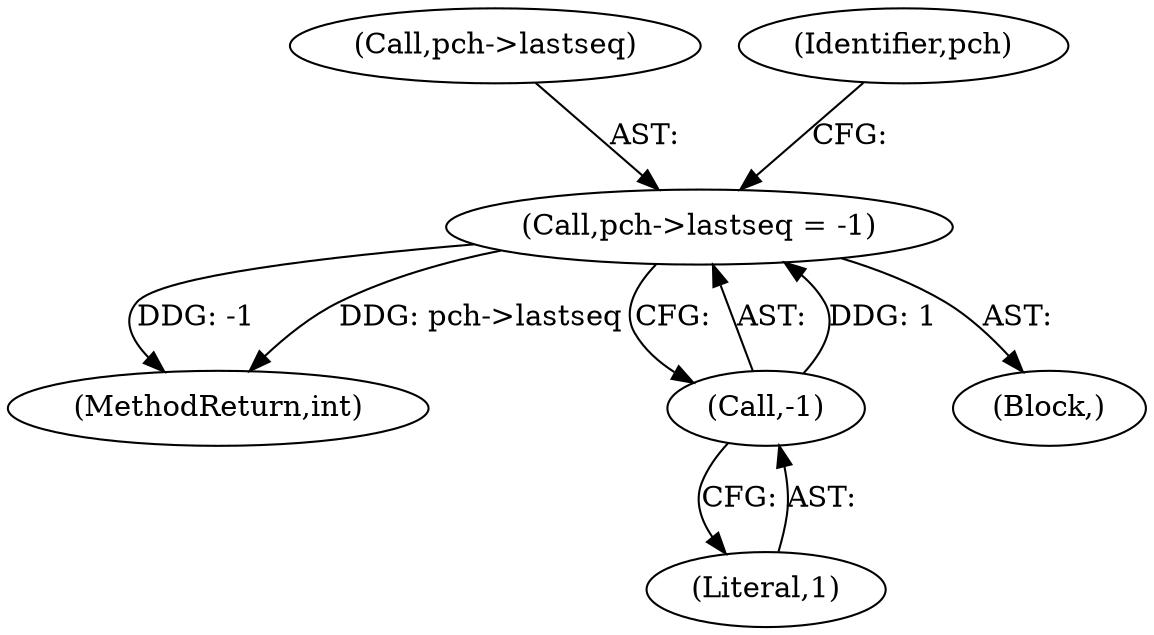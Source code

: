 digraph "0_linux_1f461dcdd296eecedaffffc6bae2bfa90bd7eb89@pointer" {
"1000158" [label="(Call,pch->lastseq = -1)"];
"1000162" [label="(Call,-1)"];
"1000213" [label="(MethodReturn,int)"];
"1000158" [label="(Call,pch->lastseq = -1)"];
"1000159" [label="(Call,pch->lastseq)"];
"1000167" [label="(Identifier,pch)"];
"1000162" [label="(Call,-1)"];
"1000103" [label="(Block,)"];
"1000163" [label="(Literal,1)"];
"1000158" -> "1000103"  [label="AST: "];
"1000158" -> "1000162"  [label="CFG: "];
"1000159" -> "1000158"  [label="AST: "];
"1000162" -> "1000158"  [label="AST: "];
"1000167" -> "1000158"  [label="CFG: "];
"1000158" -> "1000213"  [label="DDG: -1"];
"1000158" -> "1000213"  [label="DDG: pch->lastseq"];
"1000162" -> "1000158"  [label="DDG: 1"];
"1000162" -> "1000163"  [label="CFG: "];
"1000163" -> "1000162"  [label="AST: "];
}
